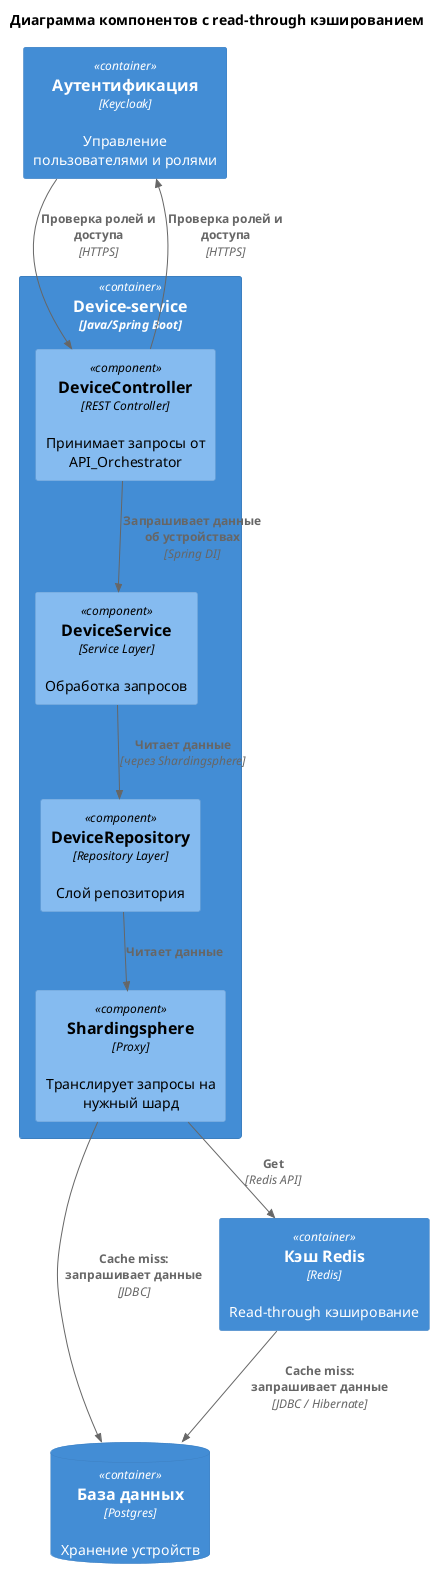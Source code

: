 
@startuml
!include <C4/C4_Component>

title Диаграмма компонентов с read-through кэшированием

Container(backend, "Device-service", "Java/Spring Boot") {

  Component(device_controller, "DeviceController", "REST Controller", "Принимает запросы от API_Orchestrator")
  Component(device_service, "DeviceService", "Service Layer", "Обработка запросов")
  Component(shardingsphere, "Shardingsphere", "Proxy", "Транслирует запросы на нужный шард")
  Component(device_repo, "DeviceRepository", "Repository Layer", "Слой репозитория")

}

ContainerDb(database, "База данных", Postgres, "Хранение устройств")
Container(redis,"Кэш Redis", Redis, "Read-through кэширование")
Container(keycloak, "Аутентификация", "Keycloak", "Управление пользователями и ролями")

' --- Связи ---
Rel(device_controller, keycloak, "Проверка ролей и доступа", "HTTPS")
Rel(keycloak, device_controller, "Проверка ролей и доступа", "HTTPS")

Rel(device_controller, device_service, "Запрашивает данные об устройствах", "Spring DI")

' --- Read-through логика ---
Rel(device_service, device_repo, "Читает данные", "через Shardingsphere")
Rel(device_repo, shardingsphere, "Читает данные")

Rel(shardingsphere, redis, "Get", "Redis API")

' Cache miss: Redis -> DB
Rel(redis, database, "Cache miss: запрашивает данные", "JDBC / Hibernate")

' Альтернативно: если Cache Layer сам делает запрос к БД (не через Redis)
Rel(shardingsphere, database, "Cache miss: запрашивает данные", "JDBC")

@enduml
